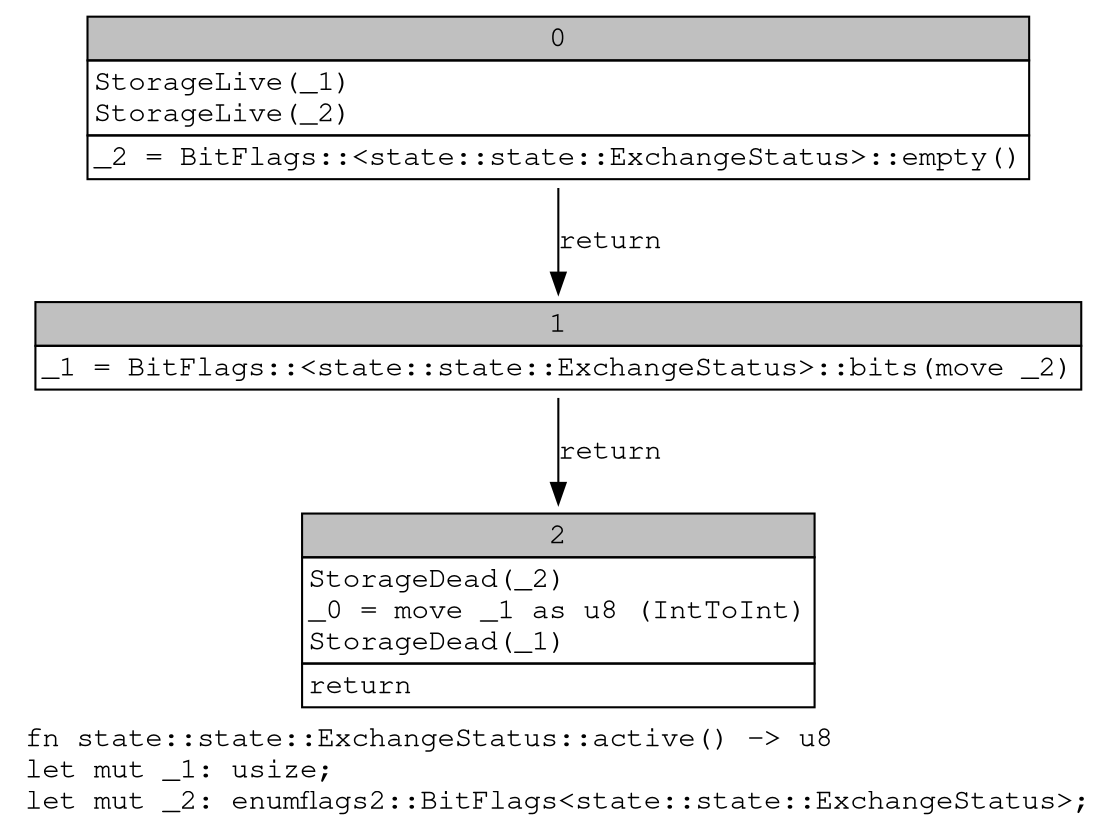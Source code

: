 digraph Mir_0_4163 {
    graph [fontname="Courier, monospace"];
    node [fontname="Courier, monospace"];
    edge [fontname="Courier, monospace"];
    label=<fn state::state::ExchangeStatus::active() -&gt; u8<br align="left"/>let mut _1: usize;<br align="left"/>let mut _2: enumflags2::BitFlags&lt;state::state::ExchangeStatus&gt;;<br align="left"/>>;
    bb0__0_4163 [shape="none", label=<<table border="0" cellborder="1" cellspacing="0"><tr><td bgcolor="gray" align="center" colspan="1">0</td></tr><tr><td align="left" balign="left">StorageLive(_1)<br/>StorageLive(_2)<br/></td></tr><tr><td align="left">_2 = BitFlags::&lt;state::state::ExchangeStatus&gt;::empty()</td></tr></table>>];
    bb1__0_4163 [shape="none", label=<<table border="0" cellborder="1" cellspacing="0"><tr><td bgcolor="gray" align="center" colspan="1">1</td></tr><tr><td align="left">_1 = BitFlags::&lt;state::state::ExchangeStatus&gt;::bits(move _2)</td></tr></table>>];
    bb2__0_4163 [shape="none", label=<<table border="0" cellborder="1" cellspacing="0"><tr><td bgcolor="gray" align="center" colspan="1">2</td></tr><tr><td align="left" balign="left">StorageDead(_2)<br/>_0 = move _1 as u8 (IntToInt)<br/>StorageDead(_1)<br/></td></tr><tr><td align="left">return</td></tr></table>>];
    bb0__0_4163 -> bb1__0_4163 [label="return"];
    bb1__0_4163 -> bb2__0_4163 [label="return"];
}
